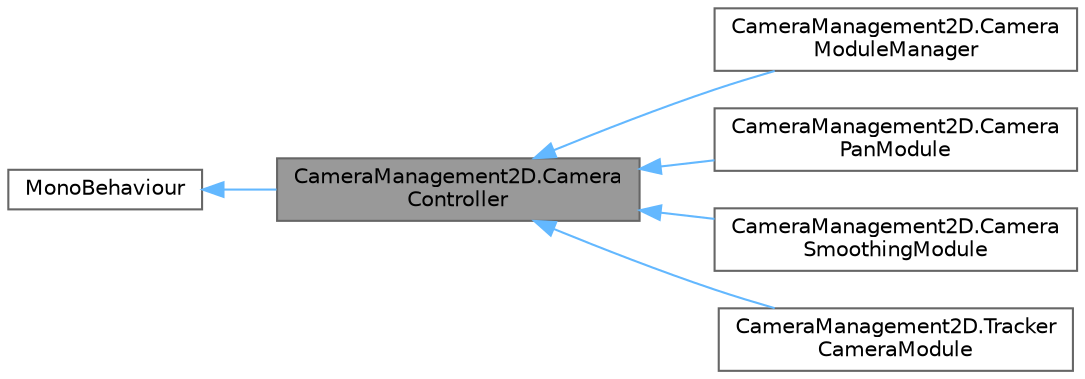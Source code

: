 digraph "CameraManagement2D.CameraController"
{
 // LATEX_PDF_SIZE
  bgcolor="transparent";
  edge [fontname=Helvetica,fontsize=10,labelfontname=Helvetica,labelfontsize=10];
  node [fontname=Helvetica,fontsize=10,shape=box,height=0.2,width=0.4];
  rankdir="LR";
  Node1 [id="Node000001",label="CameraManagement2D.Camera\lController",height=0.2,width=0.4,color="gray40", fillcolor="grey60", style="filled", fontcolor="black",tooltip="An abstract base class for camera controllers."];
  Node2 -> Node1 [id="edge1_Node000001_Node000002",dir="back",color="steelblue1",style="solid",tooltip=" "];
  Node2 [id="Node000002",label="MonoBehaviour",height=0.2,width=0.4,color="gray40", fillcolor="white", style="filled",tooltip=" "];
  Node1 -> Node3 [id="edge2_Node000001_Node000003",dir="back",color="steelblue1",style="solid",tooltip=" "];
  Node3 [id="Node000003",label="CameraManagement2D.Camera\lModuleManager",height=0.2,width=0.4,color="gray40", fillcolor="white", style="filled",URL="$class_camera_management2_d_1_1_camera_module_manager.html",tooltip="Manages multiple camera controllers, allowing switching between them."];
  Node1 -> Node4 [id="edge3_Node000001_Node000004",dir="back",color="steelblue1",style="solid",tooltip=" "];
  Node4 [id="Node000004",label="CameraManagement2D.Camera\lPanModule",height=0.2,width=0.4,color="gray40", fillcolor="white", style="filled",URL="$class_camera_management2_d_1_1_camera_pan_module.html",tooltip="A camera controller module that allows for panning and zooming of the camera based on user input."];
  Node1 -> Node5 [id="edge4_Node000001_Node000005",dir="back",color="steelblue1",style="solid",tooltip=" "];
  Node5 [id="Node000005",label="CameraManagement2D.Camera\lSmoothingModule",height=0.2,width=0.4,color="gray40", fillcolor="white", style="filled",URL="$class_camera_management2_d_1_1_camera_smoothing_module.html",tooltip="A module for smoothing camera movement, including position, zoom, and rotation. This class extends th..."];
  Node1 -> Node6 [id="edge5_Node000001_Node000006",dir="back",color="steelblue1",style="solid",tooltip=" "];
  Node6 [id="Node000006",label="CameraManagement2D.Tracker\lCameraModule",height=0.2,width=0.4,color="gray40", fillcolor="white", style="filled",URL="$class_camera_management2_d_1_1_tracker_camera_module.html",tooltip="A camera module that tracks multiple objects and adjusts the camera's state to ensure all tracked obj..."];
}
